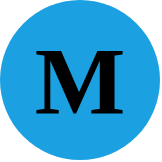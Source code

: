 <mxfile>
    <diagram id="TlbgxNy4qufR89gWDYoc" name="ページ1">
        <mxGraphModel dx="807" dy="840" grid="1" gridSize="10" guides="1" tooltips="1" connect="1" arrows="1" fold="1" page="1" pageScale="1" pageWidth="827" pageHeight="1169" math="0" shadow="0">
            <root>
                <mxCell id="0"/>
                <mxCell id="1" parent="0"/>
                <mxCell id="2" value="" style="ellipse;whiteSpace=wrap;html=1;aspect=fixed;fillColor=#1ba1e2;fontColor=#ffffff;strokeColor=none;" vertex="1" parent="1">
                    <mxGeometry x="320" y="320" width="80" height="80" as="geometry"/>
                </mxCell>
                <mxCell id="3" value="M" style="text;html=1;align=center;verticalAlign=middle;whiteSpace=wrap;rounded=0;fontSize=48;fontFamily=Verdana;fontStyle=1" vertex="1" parent="1">
                    <mxGeometry x="330" y="345" width="60" height="30" as="geometry"/>
                </mxCell>
            </root>
        </mxGraphModel>
    </diagram>
</mxfile>